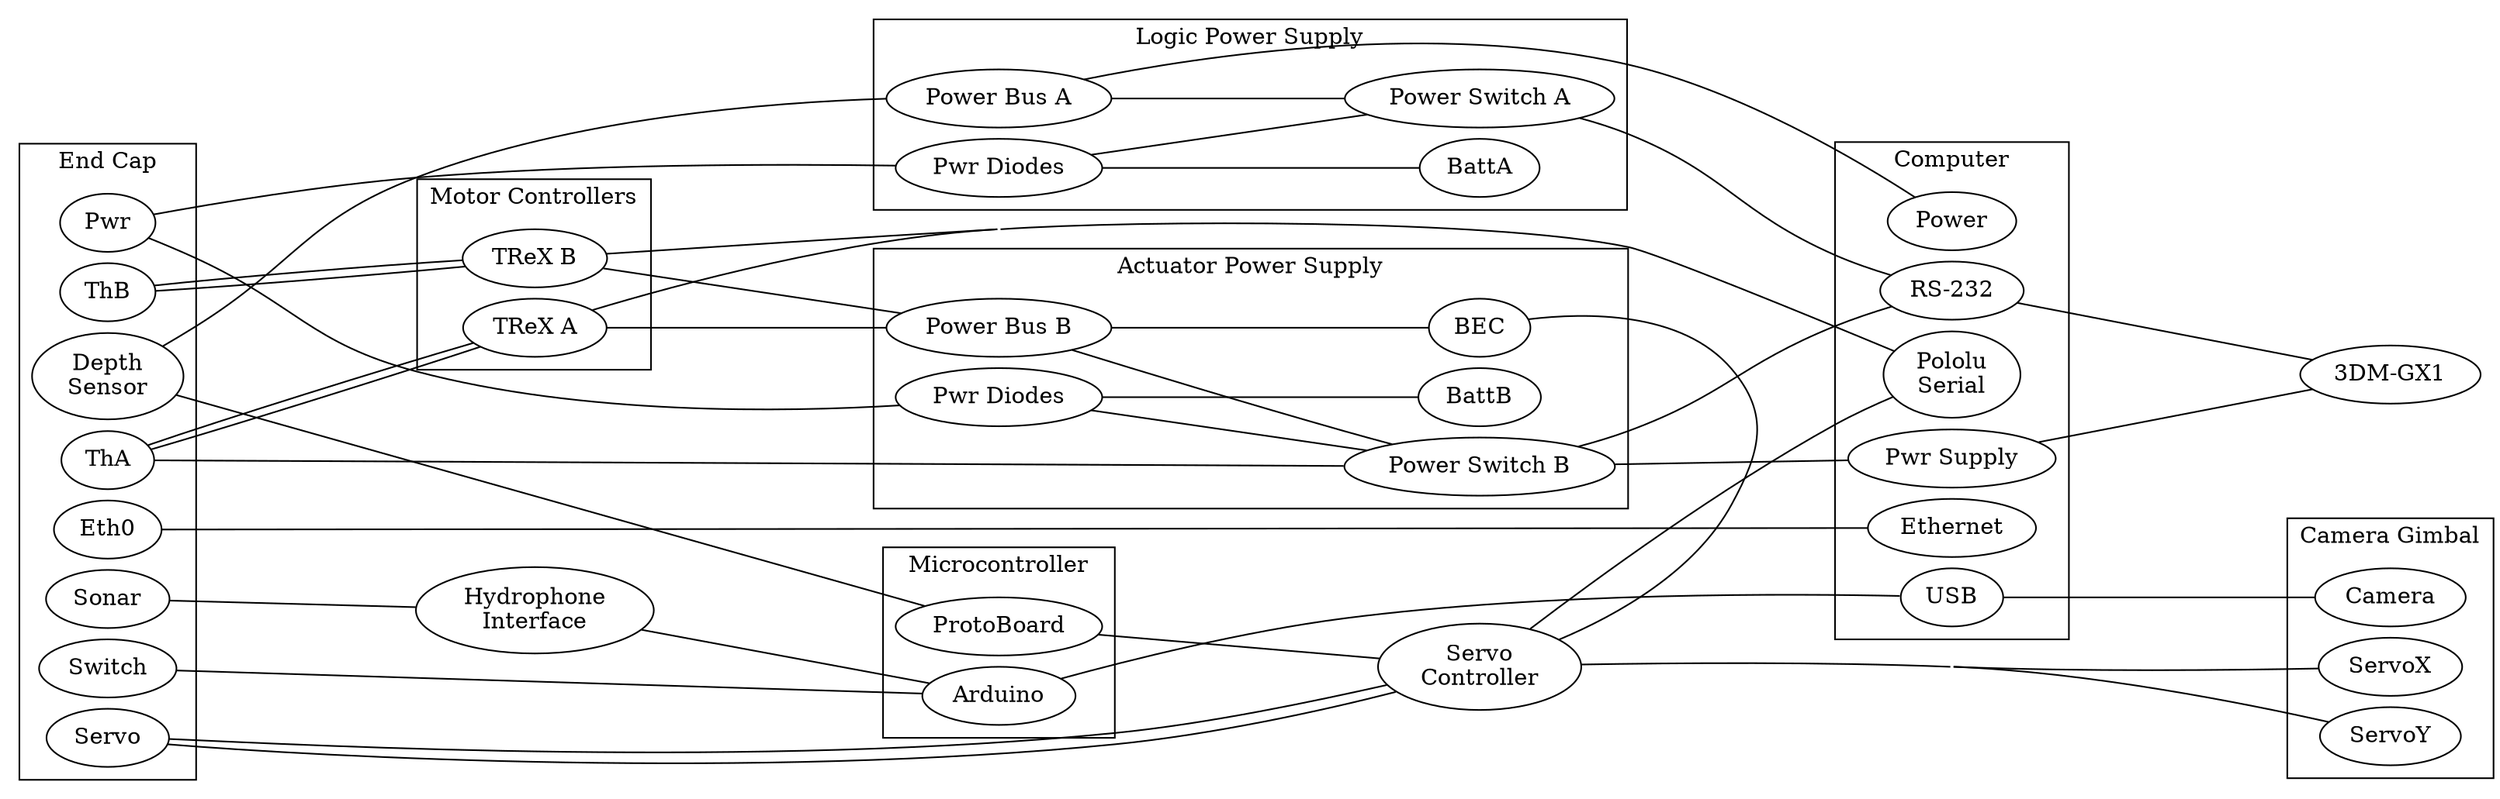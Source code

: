 graph G {
	// note, edge order is important.  everything should be going front->back of rack
	rankdir = RL;
//	remincross = true;
	concentrate = true;
//	rank = "same";
	nodesep = "0.1";
	ranksep = "2";
	layers = "data:power";
	node [layer=all];
	edge [layer=all];
	//EndCap [label="End Cap\nand Depth Sensor"];
	subgraph clusterEndCap{
		pos = "0,0";
		label = "End Cap";
		ConnThA [label="ThA"];
		ConnThB [label="ThB"];
		ConnEth [label="Eth0"];
		DepthSensor [label="Depth\nSensor"];
		ConnExtPwr [label="Pwr"];
		ConnServo [label="Servo"];
		ConnSonar [label="Sonar"];
		ConnSw [label="Switch"];
	}
	subgraph clusterPwrA {
		label="Logic Power Supply";
		PSA [label="Power Switch A"];
		PBA [label="Power Bus A"];
		BattA;
		//BattMeterA;
		//BattMeterA -- PSA;
		DiodesA [label="Pwr Diodes",layer="power"];
		BattA -- DiodesA;
		PSA -- DiodesA;
		PSA -- PBA;
	}
		DiodesA -- ConnExtPwr;
		PBA -- DepthSensor;
		CmpPwr -- PBA [layer="power"];
		CmpSerial -- PSA [layer="data"];
	subgraph clusterPwrB {
		label="Actuator Power Supply";
		PSB [label="Power Switch B"];
		PBB [label="Power Bus B"];
		//BattMeterB;
		BattB;
		BEC;
		DiodesB [label="Pwr Diodes",layer="power"];
		BattB -- DiodesB;
		//BattMeterB -- PSB;
		BEC -- PBB;
		PSB -- DiodesB;
		PSB -- PBB;
	}
		// external connections
		DiodesB -- ConnExtPwr;
		PSB -- ConnThA;// [label="Kill Switch"];
		CmpSerial -- PSB [layer="data"];
		CmpPS -- PSB [layer="power"];
		// powers
		PBB -- TReXA;
		PBB -- TReXB;
		ServoCont -- BEC;// [label="6V"];
		//BEC -- ConnServo;// [label="6V"];
	subgraph clusterTh {
		label="Motor Controllers";
		TReXA [label="TReX A"];
		TReXB [label="TReX B"];
	}
		TReXA -- ConnThA;// [label="Thruster 0"];
		TReXA -- ConnThA;// [label="Thruster 1"];
		TReXB -- ConnThB;// [label="Thruster 2"];
		TReXB -- ConnThB;// [label="Thruster 3"];

	subgraph clusterComputer {
		label = "Computer";
		CmpPwr [label="Power"];
		CmpPS [label="Pwr Supply"];
		CmpSerial [label="RS-232"];
		CmpUSB [label="USB"];
		CmpEth [label="Ethernet"];
		//Computer [label="Computer\nLS-371"];
		Pololu [label="Pololu\nSerial",layer="data"];
	}
	AHRS [label="3DM-GX1"];
		CmpEth -- ConnEth;// [label="Ethernet"];
		// 3DM-GX1 AHRS
		AHRS -- CmpPS;// [label="12V",layer="power"];
		AHRS -- CmpSerial;// [label="RS-232",layer="data"];
		// Pololu Serial Line
		//CmpUSB -- Pololu;// [label="TTL-232R",layer="data"];
		Pololu -- ServoCont;
		Pololu -- TReXA;
		Pololu -- TReXB;
		//Pololu -- ConnServo [layer="data"];
	subgraph clusterCamera {
		label="Camera Gimbal";
		Camera;
		ServoX;
		ServoY;
	}
		ServoCont [label="Servo\nController"];
		ServoX -- ServoCont;
		ServoY -- ServoCont;
		Camera -- CmpUSB;
	subgraph clusterMicroCont {
		label="Microcontroller";
		Arduino;
		DepthAmp [label="ProtoBoard"];
		//LCD;
		//LCD -- Arduino;
		//Arduino -- DepthAmp;
	}
		// input
		CmpUSB -- Arduino;// [label="TTL-232R"];
		Arduino -- ConnSw;// [label="On/Off Sw."];
		// output
		ServoCont -- DepthAmp;// [label="ServoCont\nReset"];
		// depth
		DepthAmp -- DepthSensor [layer="data"];
		//DepthAmp -- DepthSensor [label="",layer="power"];
	Sonar [label = "Hydrophone\nInterface"];
	Sonar -- ConnSonar;
	Arduino -- Sonar;
	ServoCont -- ConnServo;
	ServoCont -- ConnServo;
}

